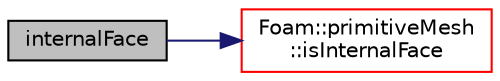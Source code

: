 digraph "internalFace"
{
  bgcolor="transparent";
  edge [fontname="Helvetica",fontsize="10",labelfontname="Helvetica",labelfontsize="10"];
  node [fontname="Helvetica",fontsize="10",shape=record];
  rankdir="LR";
  Node1 [label="internalFace",height=0.2,width=0.4,color="black", fillcolor="grey75", style="filled", fontcolor="black"];
  Node1 -> Node2 [color="midnightblue",fontsize="10",style="solid",fontname="Helvetica"];
  Node2 [label="Foam::primitiveMesh\l::isInternalFace",height=0.2,width=0.4,color="red",URL="$a02018.html#a836bb7ec097736e6d0c7903e486776a8",tooltip="Return true if given face label is internal to the mesh. "];
}
